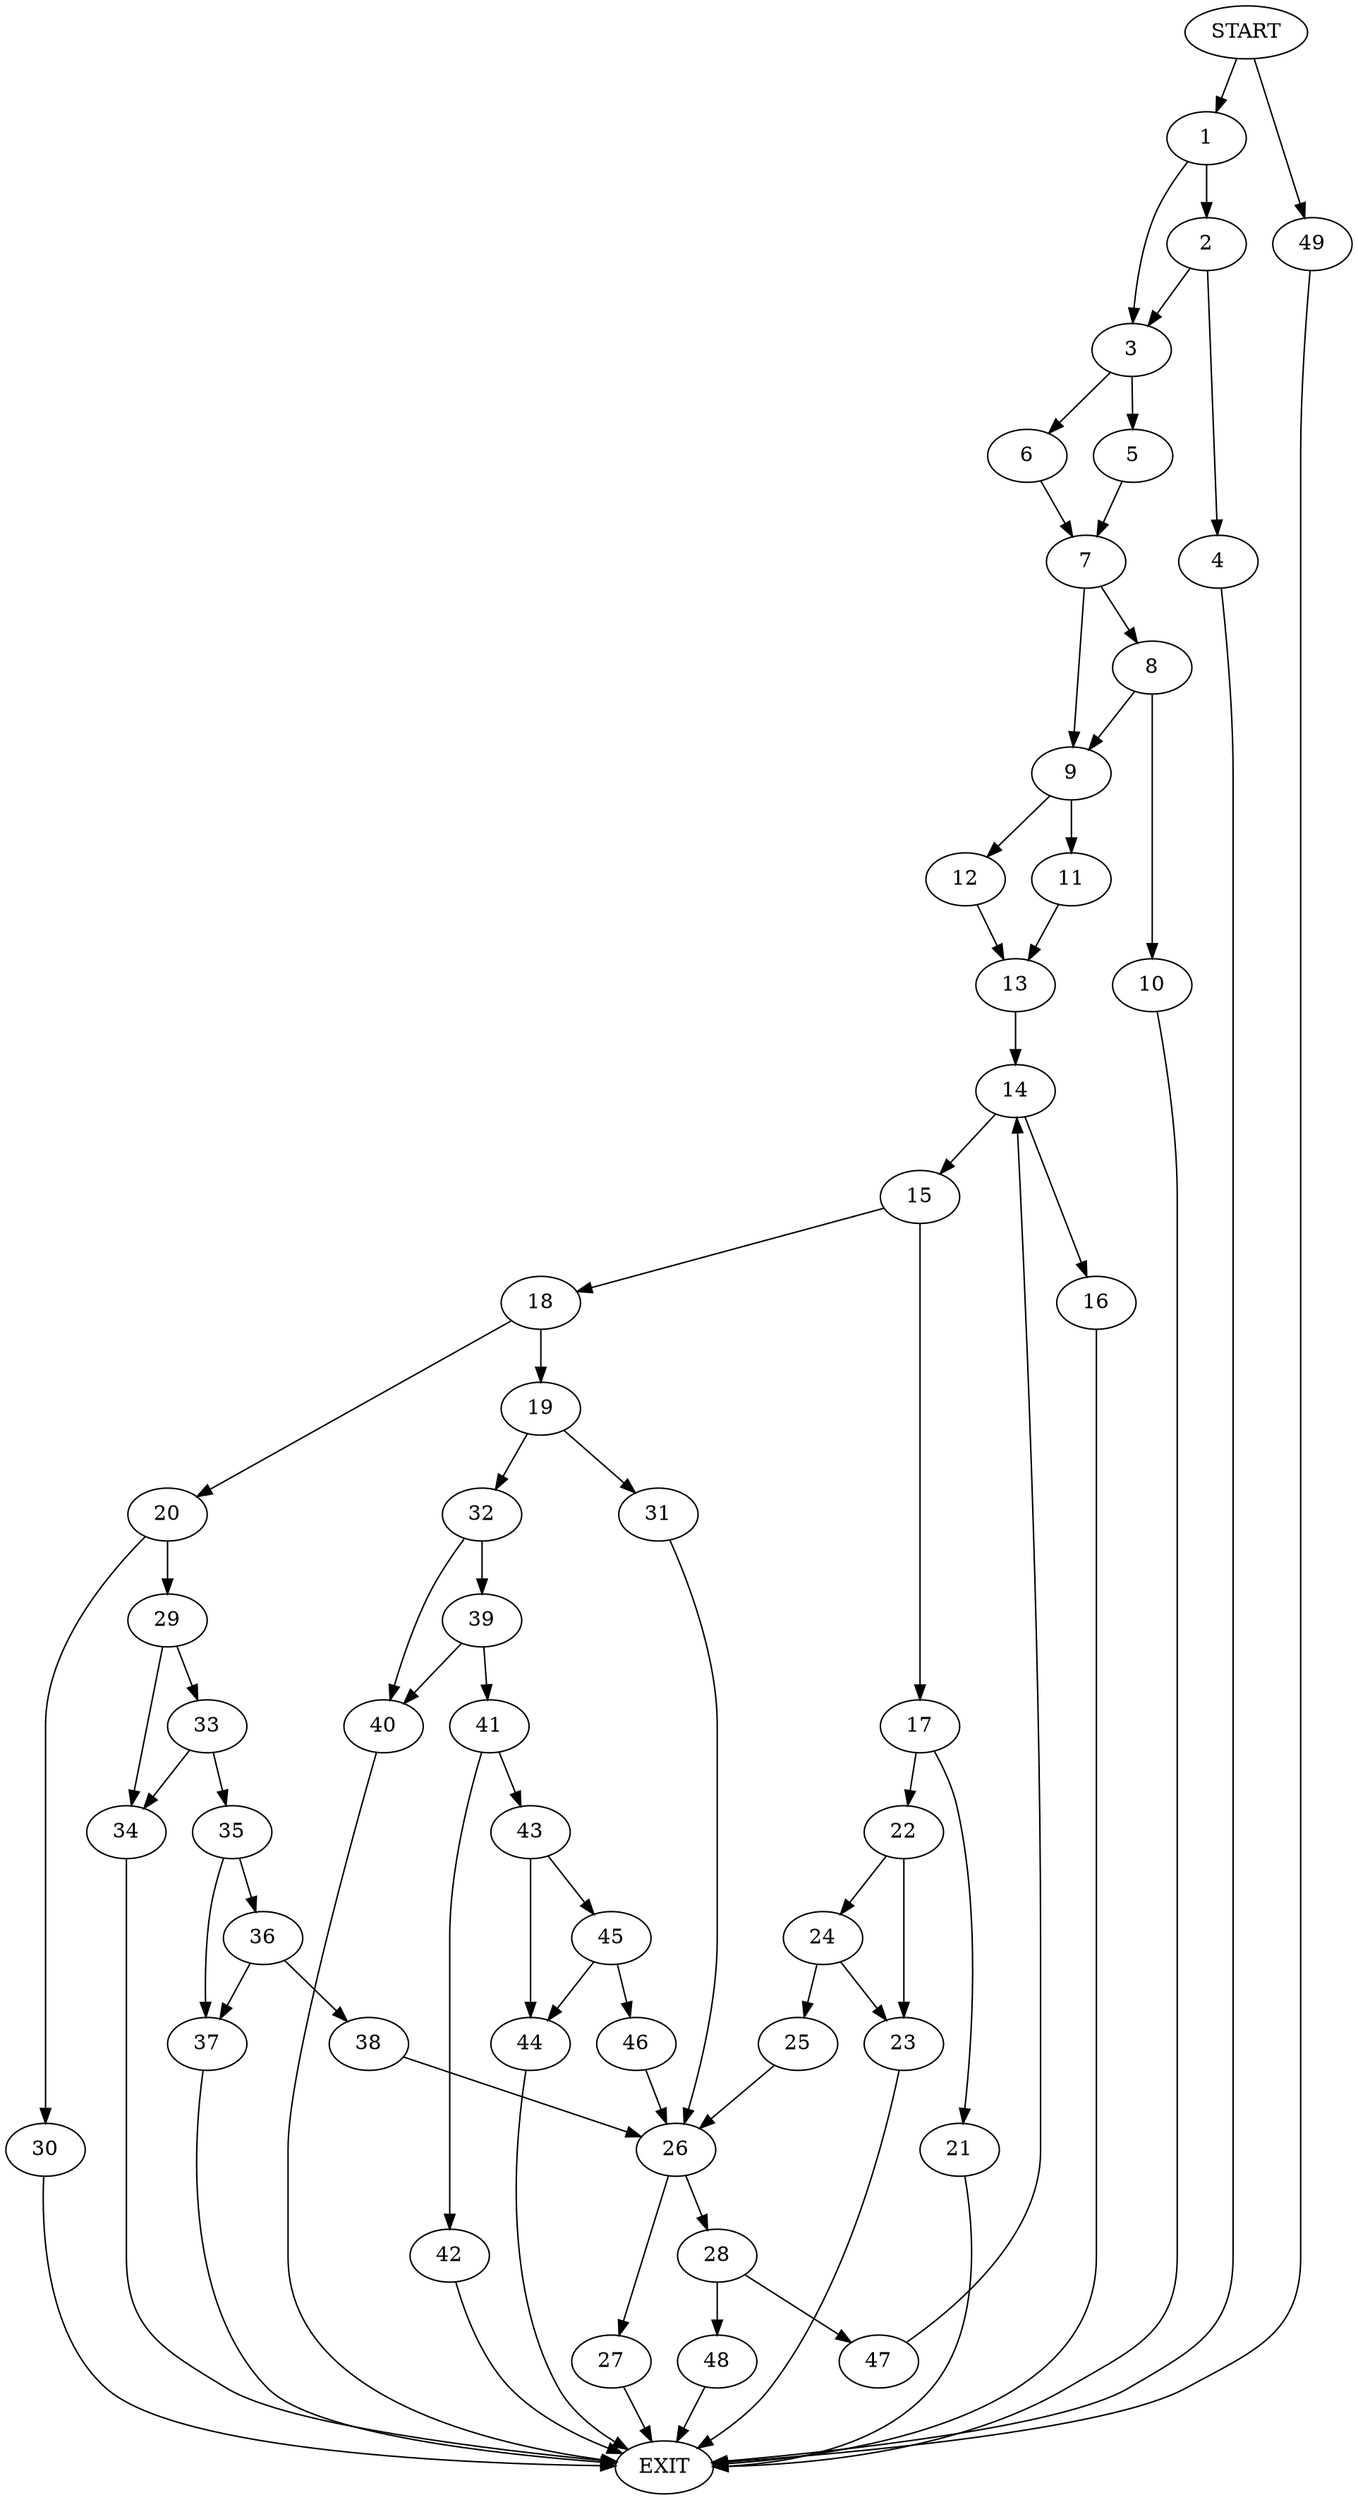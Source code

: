 digraph {
0 [label="START"]
50 [label="EXIT"]
0 -> 1
1 -> 2
1 -> 3
2 -> 3
2 -> 4
3 -> 5
3 -> 6
4 -> 50
5 -> 7
6 -> 7
7 -> 8
7 -> 9
8 -> 9
8 -> 10
9 -> 11
9 -> 12
10 -> 50
12 -> 13
11 -> 13
13 -> 14
14 -> 15
14 -> 16
16 -> 50
15 -> 17
15 -> 18
18 -> 19
18 -> 20
17 -> 21
17 -> 22
22 -> 23
22 -> 24
21 -> 50
23 -> 50
24 -> 23
24 -> 25
25 -> 26
26 -> 27
26 -> 28
20 -> 29
20 -> 30
19 -> 31
19 -> 32
29 -> 33
29 -> 34
30 -> 50
34 -> 50
33 -> 35
33 -> 34
35 -> 36
35 -> 37
37 -> 50
36 -> 38
36 -> 37
38 -> 26
32 -> 39
32 -> 40
31 -> 26
39 -> 40
39 -> 41
40 -> 50
41 -> 42
41 -> 43
43 -> 44
43 -> 45
42 -> 50
45 -> 44
45 -> 46
44 -> 50
46 -> 26
28 -> 47
28 -> 48
27 -> 50
48 -> 50
47 -> 14
0 -> 49
49 -> 50
}
